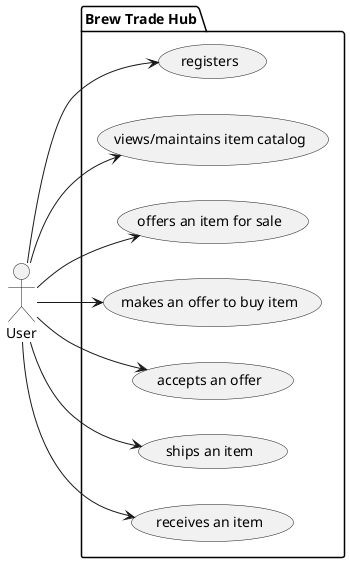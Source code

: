@startuml usecase

left to right direction

:User: 
package "Brew Trade Hub" {
    :User: --> (registers)
    :User: --> (views/maintains item catalog)
    :User: --> (offers an item for sale)
    :User: --> (makes an offer to buy item)
    :User: --> (accepts an offer)
    :User: --> (ships an item)
    :User: --> (receives an item)
@enduml